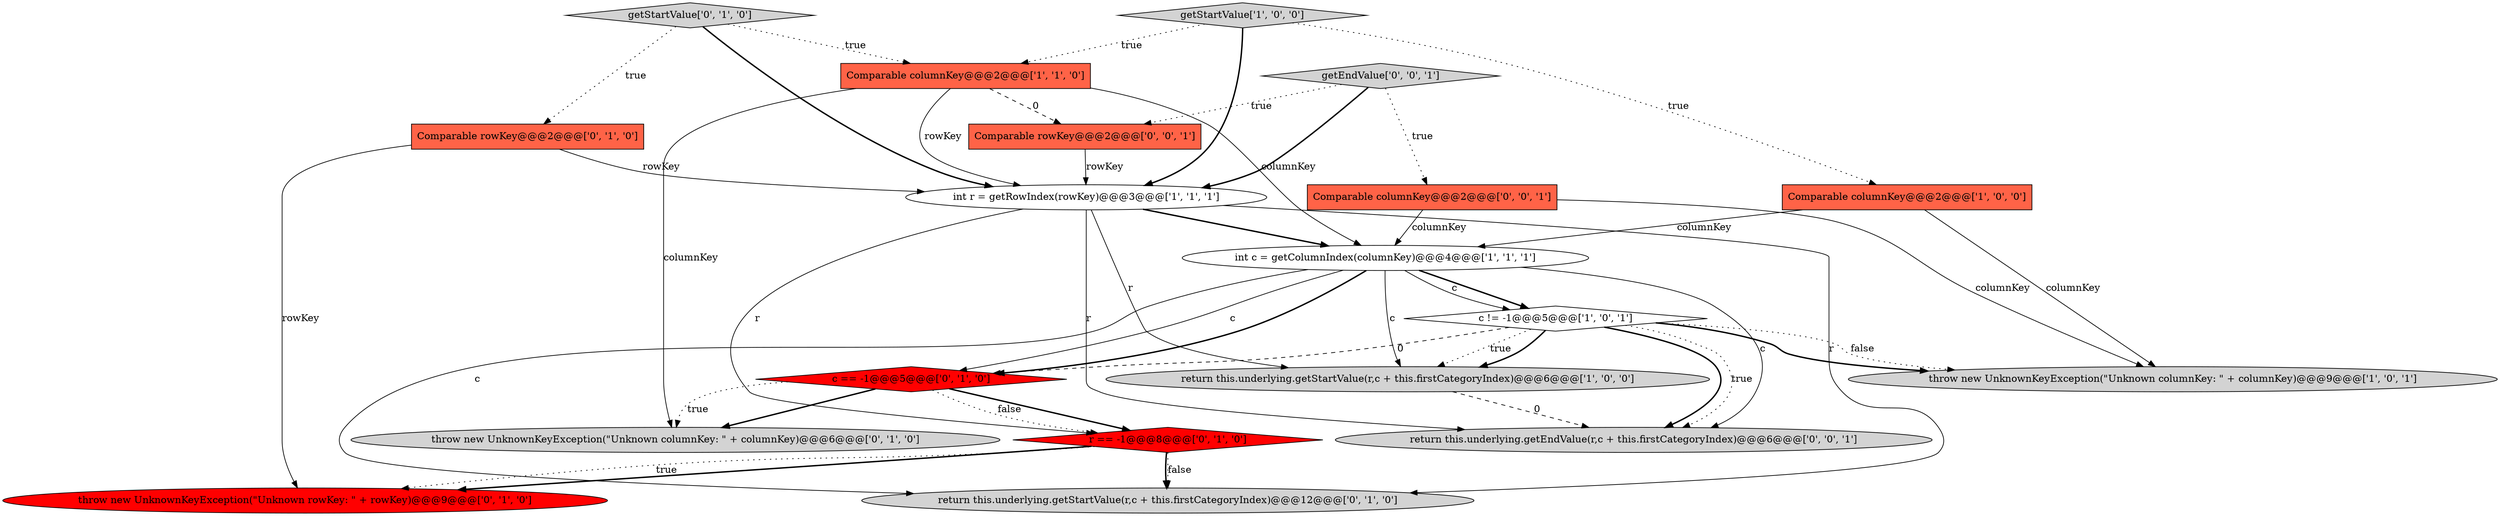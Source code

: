 digraph {
2 [style = filled, label = "int c = getColumnIndex(columnKey)@@@4@@@['1', '1', '1']", fillcolor = white, shape = ellipse image = "AAA0AAABBB1BBB"];
12 [style = filled, label = "throw new UnknownKeyException(\"Unknown columnKey: \" + columnKey)@@@6@@@['0', '1', '0']", fillcolor = lightgray, shape = ellipse image = "AAA0AAABBB2BBB"];
0 [style = filled, label = "getStartValue['1', '0', '0']", fillcolor = lightgray, shape = diamond image = "AAA0AAABBB1BBB"];
10 [style = filled, label = "r == -1@@@8@@@['0', '1', '0']", fillcolor = red, shape = diamond image = "AAA1AAABBB2BBB"];
7 [style = filled, label = "Comparable columnKey@@@2@@@['1', '1', '0']", fillcolor = tomato, shape = box image = "AAA0AAABBB1BBB"];
9 [style = filled, label = "Comparable rowKey@@@2@@@['0', '1', '0']", fillcolor = tomato, shape = box image = "AAA0AAABBB2BBB"];
13 [style = filled, label = "return this.underlying.getStartValue(r,c + this.firstCategoryIndex)@@@12@@@['0', '1', '0']", fillcolor = lightgray, shape = ellipse image = "AAA0AAABBB2BBB"];
14 [style = filled, label = "throw new UnknownKeyException(\"Unknown rowKey: \" + rowKey)@@@9@@@['0', '1', '0']", fillcolor = red, shape = ellipse image = "AAA1AAABBB2BBB"];
15 [style = filled, label = "Comparable columnKey@@@2@@@['0', '0', '1']", fillcolor = tomato, shape = box image = "AAA0AAABBB3BBB"];
5 [style = filled, label = "int r = getRowIndex(rowKey)@@@3@@@['1', '1', '1']", fillcolor = white, shape = ellipse image = "AAA0AAABBB1BBB"];
18 [style = filled, label = "Comparable rowKey@@@2@@@['0', '0', '1']", fillcolor = tomato, shape = box image = "AAA0AAABBB3BBB"];
1 [style = filled, label = "throw new UnknownKeyException(\"Unknown columnKey: \" + columnKey)@@@9@@@['1', '0', '1']", fillcolor = lightgray, shape = ellipse image = "AAA0AAABBB1BBB"];
8 [style = filled, label = "c == -1@@@5@@@['0', '1', '0']", fillcolor = red, shape = diamond image = "AAA1AAABBB2BBB"];
16 [style = filled, label = "return this.underlying.getEndValue(r,c + this.firstCategoryIndex)@@@6@@@['0', '0', '1']", fillcolor = lightgray, shape = ellipse image = "AAA0AAABBB3BBB"];
17 [style = filled, label = "getEndValue['0', '0', '1']", fillcolor = lightgray, shape = diamond image = "AAA0AAABBB3BBB"];
3 [style = filled, label = "c != -1@@@5@@@['1', '0', '1']", fillcolor = white, shape = diamond image = "AAA0AAABBB1BBB"];
11 [style = filled, label = "getStartValue['0', '1', '0']", fillcolor = lightgray, shape = diamond image = "AAA0AAABBB2BBB"];
4 [style = filled, label = "return this.underlying.getStartValue(r,c + this.firstCategoryIndex)@@@6@@@['1', '0', '0']", fillcolor = lightgray, shape = ellipse image = "AAA0AAABBB1BBB"];
6 [style = filled, label = "Comparable columnKey@@@2@@@['1', '0', '0']", fillcolor = tomato, shape = box image = "AAA0AAABBB1BBB"];
11->7 [style = dotted, label="true"];
8->10 [style = bold, label=""];
17->5 [style = bold, label=""];
4->16 [style = dashed, label="0"];
15->2 [style = solid, label="columnKey"];
7->18 [style = dashed, label="0"];
3->1 [style = bold, label=""];
17->18 [style = dotted, label="true"];
7->12 [style = solid, label="columnKey"];
6->1 [style = solid, label="columnKey"];
5->13 [style = solid, label="r"];
10->14 [style = bold, label=""];
2->3 [style = bold, label=""];
2->16 [style = solid, label="c"];
3->4 [style = dotted, label="true"];
11->9 [style = dotted, label="true"];
2->13 [style = solid, label="c"];
3->16 [style = bold, label=""];
8->10 [style = dotted, label="false"];
0->6 [style = dotted, label="true"];
2->8 [style = solid, label="c"];
3->4 [style = bold, label=""];
9->14 [style = solid, label="rowKey"];
5->16 [style = solid, label="r"];
15->1 [style = solid, label="columnKey"];
5->10 [style = solid, label="r"];
6->2 [style = solid, label="columnKey"];
10->14 [style = dotted, label="true"];
11->5 [style = bold, label=""];
5->2 [style = bold, label=""];
18->5 [style = solid, label="rowKey"];
17->15 [style = dotted, label="true"];
8->12 [style = dotted, label="true"];
10->13 [style = bold, label=""];
2->3 [style = solid, label="c"];
7->2 [style = solid, label="columnKey"];
10->13 [style = dotted, label="false"];
5->4 [style = solid, label="r"];
3->8 [style = dashed, label="0"];
9->5 [style = solid, label="rowKey"];
2->4 [style = solid, label="c"];
0->7 [style = dotted, label="true"];
3->1 [style = dotted, label="false"];
7->5 [style = solid, label="rowKey"];
8->12 [style = bold, label=""];
3->16 [style = dotted, label="true"];
2->8 [style = bold, label=""];
0->5 [style = bold, label=""];
}
